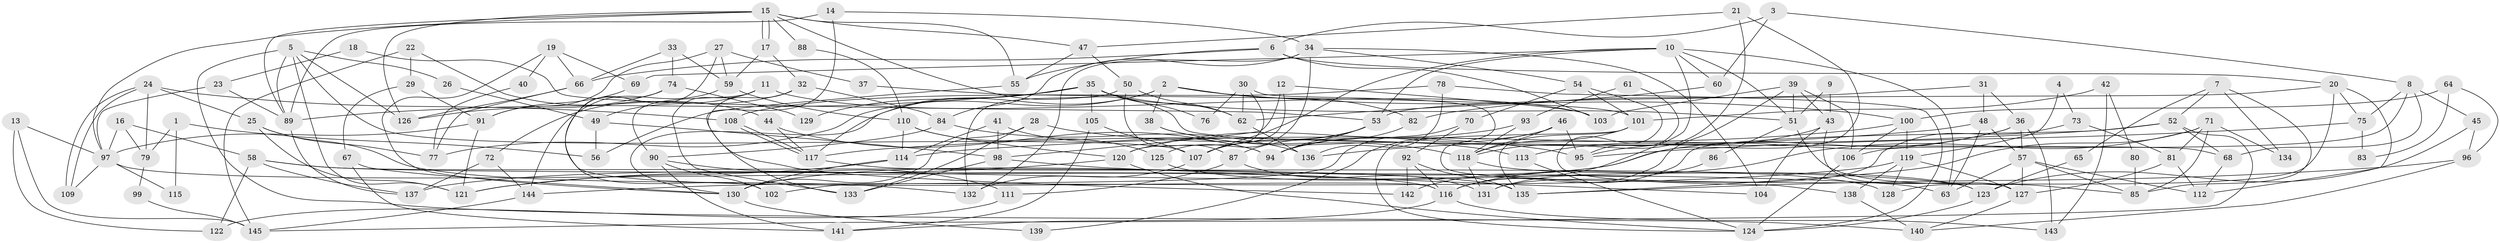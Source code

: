 // coarse degree distribution, {10: 0.08888888888888889, 12: 0.022222222222222223, 5: 0.13333333333333333, 9: 0.08888888888888889, 11: 0.044444444444444446, 16: 0.022222222222222223, 6: 0.15555555555555556, 7: 0.2, 8: 0.08888888888888889, 3: 0.06666666666666667, 4: 0.044444444444444446, 2: 0.044444444444444446}
// Generated by graph-tools (version 1.1) at 2025/51/03/04/25 22:51:02]
// undirected, 145 vertices, 290 edges
graph export_dot {
  node [color=gray90,style=filled];
  1;
  2;
  3;
  4;
  5;
  6;
  7;
  8;
  9;
  10;
  11;
  12;
  13;
  14;
  15;
  16;
  17;
  18;
  19;
  20;
  21;
  22;
  23;
  24;
  25;
  26;
  27;
  28;
  29;
  30;
  31;
  32;
  33;
  34;
  35;
  36;
  37;
  38;
  39;
  40;
  41;
  42;
  43;
  44;
  45;
  46;
  47;
  48;
  49;
  50;
  51;
  52;
  53;
  54;
  55;
  56;
  57;
  58;
  59;
  60;
  61;
  62;
  63;
  64;
  65;
  66;
  67;
  68;
  69;
  70;
  71;
  72;
  73;
  74;
  75;
  76;
  77;
  78;
  79;
  80;
  81;
  82;
  83;
  84;
  85;
  86;
  87;
  88;
  89;
  90;
  91;
  92;
  93;
  94;
  95;
  96;
  97;
  98;
  99;
  100;
  101;
  102;
  103;
  104;
  105;
  106;
  107;
  108;
  109;
  110;
  111;
  112;
  113;
  114;
  115;
  116;
  117;
  118;
  119;
  120;
  121;
  122;
  123;
  124;
  125;
  126;
  127;
  128;
  129;
  130;
  131;
  132;
  133;
  134;
  135;
  136;
  137;
  138;
  139;
  140;
  141;
  142;
  143;
  144;
  145;
  1 -- 79;
  1 -- 56;
  1 -- 115;
  2 -- 100;
  2 -- 130;
  2 -- 38;
  2 -- 77;
  2 -- 82;
  3 -- 8;
  3 -- 60;
  3 -- 6;
  4 -- 119;
  4 -- 73;
  5 -- 89;
  5 -- 107;
  5 -- 26;
  5 -- 121;
  5 -- 126;
  5 -- 140;
  6 -- 103;
  6 -- 20;
  6 -- 55;
  6 -- 66;
  7 -- 52;
  7 -- 85;
  7 -- 65;
  7 -- 134;
  8 -- 68;
  8 -- 45;
  8 -- 75;
  8 -- 106;
  9 -- 51;
  9 -- 43;
  10 -- 69;
  10 -- 63;
  10 -- 51;
  10 -- 53;
  10 -- 60;
  10 -- 107;
  10 -- 142;
  11 -- 90;
  11 -- 133;
  11 -- 49;
  11 -- 103;
  12 -- 120;
  12 -- 103;
  12 -- 98;
  13 -- 97;
  13 -- 145;
  13 -- 122;
  14 -- 34;
  14 -- 89;
  14 -- 133;
  15 -- 17;
  15 -- 17;
  15 -- 47;
  15 -- 55;
  15 -- 68;
  15 -- 88;
  15 -- 89;
  15 -- 97;
  15 -- 126;
  16 -- 97;
  16 -- 58;
  16 -- 79;
  17 -- 59;
  17 -- 32;
  18 -- 23;
  18 -- 53;
  19 -- 66;
  19 -- 130;
  19 -- 40;
  19 -- 69;
  20 -- 53;
  20 -- 75;
  20 -- 112;
  20 -- 128;
  21 -- 47;
  21 -- 130;
  21 -- 118;
  22 -- 145;
  22 -- 44;
  22 -- 29;
  23 -- 89;
  23 -- 97;
  24 -- 109;
  24 -- 109;
  24 -- 25;
  24 -- 79;
  24 -- 108;
  25 -- 77;
  25 -- 121;
  25 -- 132;
  26 -- 49;
  27 -- 59;
  27 -- 91;
  27 -- 37;
  27 -- 102;
  28 -- 133;
  28 -- 95;
  28 -- 130;
  29 -- 67;
  29 -- 91;
  30 -- 62;
  30 -- 127;
  30 -- 76;
  30 -- 107;
  31 -- 48;
  31 -- 82;
  31 -- 36;
  32 -- 72;
  32 -- 84;
  32 -- 142;
  33 -- 66;
  33 -- 74;
  33 -- 59;
  34 -- 54;
  34 -- 132;
  34 -- 84;
  34 -- 104;
  34 -- 125;
  35 -- 51;
  35 -- 105;
  35 -- 62;
  35 -- 76;
  35 -- 89;
  35 -- 117;
  35 -- 129;
  36 -- 137;
  36 -- 57;
  36 -- 95;
  36 -- 143;
  37 -- 101;
  38 -- 118;
  38 -- 113;
  39 -- 106;
  39 -- 116;
  39 -- 43;
  39 -- 51;
  39 -- 103;
  40 -- 77;
  41 -- 98;
  41 -- 114;
  41 -- 94;
  42 -- 143;
  42 -- 101;
  42 -- 80;
  43 -- 127;
  43 -- 104;
  43 -- 113;
  44 -- 94;
  44 -- 117;
  45 -- 123;
  45 -- 96;
  46 -- 95;
  46 -- 94;
  46 -- 118;
  46 -- 139;
  47 -- 55;
  47 -- 50;
  48 -- 57;
  48 -- 117;
  48 -- 63;
  49 -- 98;
  49 -- 56;
  50 -- 132;
  50 -- 62;
  50 -- 87;
  51 -- 85;
  51 -- 86;
  52 -- 116;
  52 -- 68;
  52 -- 114;
  52 -- 145;
  53 -- 107;
  53 -- 87;
  53 -- 94;
  54 -- 70;
  54 -- 101;
  54 -- 138;
  55 -- 56;
  57 -- 127;
  57 -- 63;
  57 -- 85;
  57 -- 112;
  58 -- 135;
  58 -- 63;
  58 -- 122;
  58 -- 137;
  59 -- 110;
  59 -- 144;
  60 -- 62;
  61 -- 95;
  61 -- 93;
  62 -- 136;
  64 -- 96;
  64 -- 100;
  64 -- 83;
  65 -- 123;
  66 -- 126;
  66 -- 77;
  67 -- 130;
  67 -- 141;
  68 -- 112;
  69 -- 91;
  70 -- 92;
  70 -- 102;
  71 -- 135;
  71 -- 85;
  71 -- 81;
  71 -- 116;
  71 -- 134;
  72 -- 137;
  72 -- 144;
  73 -- 131;
  73 -- 81;
  74 -- 116;
  74 -- 126;
  74 -- 129;
  75 -- 83;
  75 -- 95;
  78 -- 124;
  78 -- 108;
  78 -- 136;
  79 -- 99;
  80 -- 85;
  81 -- 112;
  81 -- 127;
  82 -- 94;
  84 -- 90;
  84 -- 136;
  86 -- 131;
  87 -- 111;
  87 -- 131;
  88 -- 110;
  89 -- 137;
  90 -- 111;
  90 -- 102;
  90 -- 141;
  91 -- 121;
  91 -- 97;
  92 -- 142;
  92 -- 116;
  92 -- 135;
  93 -- 120;
  93 -- 118;
  96 -- 140;
  96 -- 135;
  97 -- 109;
  97 -- 115;
  97 -- 116;
  98 -- 104;
  98 -- 133;
  99 -- 145;
  100 -- 136;
  100 -- 106;
  100 -- 119;
  101 -- 118;
  101 -- 124;
  101 -- 135;
  105 -- 107;
  105 -- 141;
  106 -- 124;
  107 -- 132;
  108 -- 117;
  108 -- 117;
  110 -- 114;
  110 -- 125;
  110 -- 120;
  111 -- 122;
  113 -- 124;
  114 -- 121;
  114 -- 130;
  116 -- 141;
  116 -- 143;
  117 -- 123;
  118 -- 123;
  118 -- 131;
  119 -- 127;
  119 -- 128;
  119 -- 138;
  119 -- 144;
  120 -- 124;
  120 -- 121;
  123 -- 124;
  125 -- 128;
  127 -- 140;
  130 -- 139;
  138 -- 140;
  144 -- 145;
}
